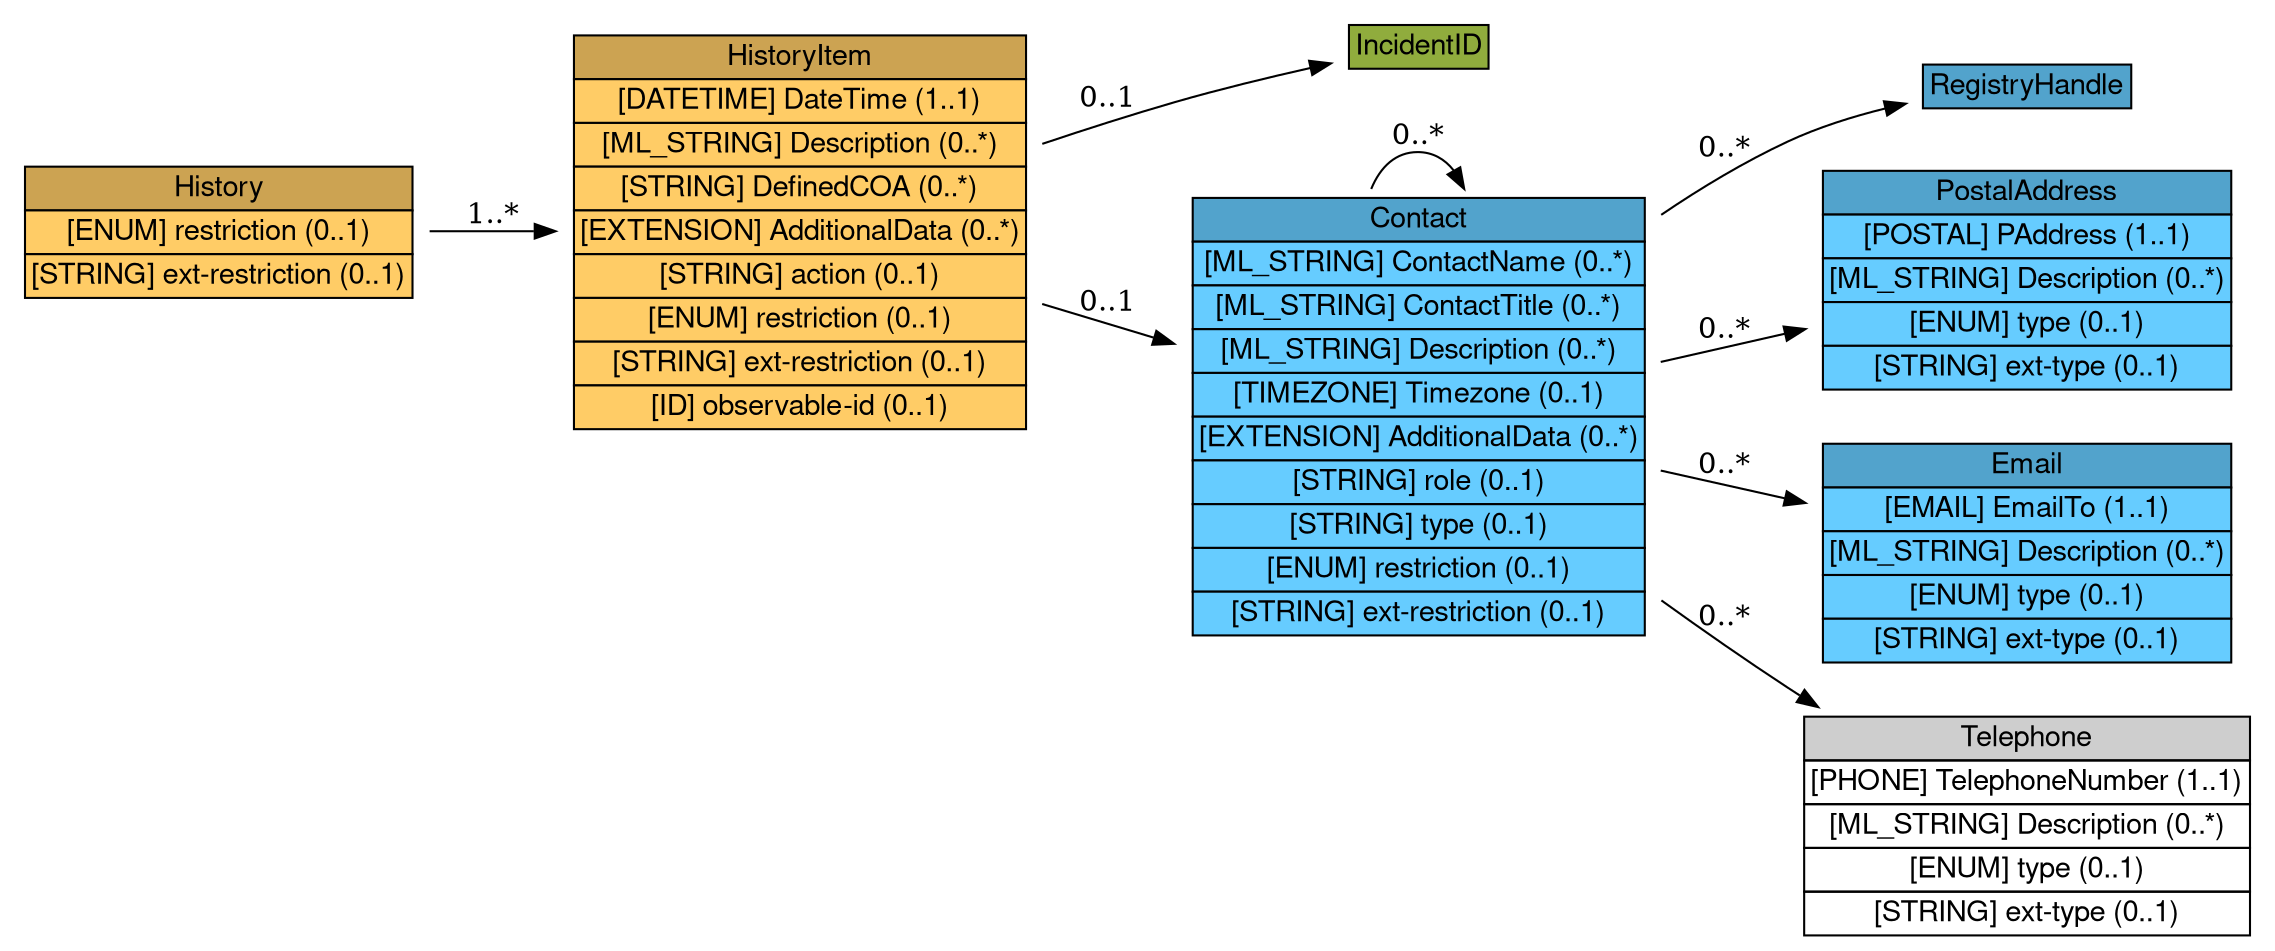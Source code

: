 digraph History {
	graph [bb="0,0,1071,448.5",
		rankdir=LR
	];
	node [label="\N"];
	History	 [height=0.98611,
		label=<<table BORDER="0" CELLBORDER="1" CELLSPACING="0"> <tr> <td BGCOLOR="#cca352" HREF="/idmef_parser/IODEFv2/History.html" TITLE="The History class is a log of the significant events or actions performed by the involved parties during the course of handling the incident. "><FONT FACE="Nimbus Sans L">History</FONT></td> </tr>" %<tr><td BGCOLOR="#FFCC66"  HREF="/idmef_parser/IODEFv2/History.html" TITLE="See Section 3.3.1."><FONT FACE="Nimbus Sans L">[ENUM] restriction (0..1)</FONT></td></tr>%<tr><td BGCOLOR="#FFCC66"  HREF="/idmef_parser/IODEFv2/History.html" TITLE="A means by which to extend the restriction attribute.  See Section 5.1.1."><FONT FACE="Nimbus Sans L">[STRING] ext-restriction (0..1)</FONT></td></tr>%</table>>,
		pos="100,341.5",
		shape=plaintext,
		width=2.7778];
	HistoryItem	 [height=2.7361,
		label=<<table BORDER="0" CELLBORDER="1" CELLSPACING="0"> <tr> <td BGCOLOR="#cca352" HREF="/idmef_parser/IODEFv2/HistoryItem.html" TITLE="The HistoryItem class is an entry in the History (Section 3.13) log that documents a particular action or event that occurred in the course of handling the incident. The details of the entry are a free-form text description, but each can be categorized with the type attribute. "><FONT FACE="Nimbus Sans L">HistoryItem</FONT></td> </tr>" %<tr><td BGCOLOR="#FFCC66"  HREF="/idmef_parser/IODEFv2/HistoryItem.html" TITLE="A timestamp of this entry in the history log."><FONT FACE="Nimbus Sans L">[DATETIME] DateTime (1..1)</FONT></td></tr>%<tr><td BGCOLOR="#FFCC66"  HREF="/idmef_parser/IODEFv2/HistoryItem.html" TITLE="A free-form text description of the action or event."><FONT FACE="Nimbus Sans L">[ML_STRING] Description (0..*)</FONT></td></tr>%<tr><td BGCOLOR="#FFCC66"  HREF="/idmef_parser/IODEFv2/HistoryItem.html" TITLE="An identifier meaningful to the sender and recipient of this document that references a course of action (COA).  This class MUST be present if the action attribute is set to &quot;defined-coa&quot;."><FONT FACE="Nimbus Sans L">[STRING] DefinedCOA (0..*)</FONT></td></tr>%<tr><td BGCOLOR="#FFCC66"  HREF="/idmef_parser/IODEFv2/HistoryItem.html" TITLE="A mechanism by which to extend the data model."><FONT FACE="Nimbus Sans L">[EXTENSION] AdditionalData (0..*)</FONT></td></tr>%<tr><td BGCOLOR="#FFCC66"  HREF="/idmef_parser/IODEFv2/HistoryItem.html" TITLE="A means by which to extend the action attribute.  See Section 5.1.1."><FONT FACE="Nimbus Sans L">[STRING] action (0..1)</FONT></td></tr>%<tr><td BGCOLOR="#FFCC66"  HREF="/idmef_parser/IODEFv2/HistoryItem.html" TITLE="See Section 3.3.1."><FONT FACE="Nimbus Sans L">[ENUM] restriction (0..1)</FONT></td></tr>%<tr><td BGCOLOR="#FFCC66"  HREF="/idmef_parser/IODEFv2/HistoryItem.html" TITLE="A means by which to extend the restriction attribute.  See Section 5.1.1."><FONT FACE="Nimbus Sans L">[STRING] ext-restriction (0..1)</FONT></td></tr>%<tr><td BGCOLOR="#FFCC66"  HREF="/idmef_parser/IODEFv2/HistoryItem.html" TITLE="See Section 3.3.2."><FONT FACE="Nimbus Sans L">[ID] observable-id (0..1)</FONT></td></tr>%</table>>,
		pos="375.5,341.5",
		shape=plaintext,
		width=3.2361];
	History -> HistoryItem	 [label="1..*",
		lp="229.5,349",
		pos="e,258.97,341.5 200.24,341.5 216.04,341.5 232.55,341.5 248.85,341.5"];
	IncidentID	 [height=0.5,
		label=<<table BORDER="0" CELLBORDER="1" CELLSPACING="0"> <tr> <td BGCOLOR="#90ac3d" HREF="/idmef_parser/IODEFv2/IncidentID.html" TITLE="The IncidentID class represents a tracking number that is unique in the context of the CSIRT. It serves as an identifier for an incident or a document identifier when sharing indicators. This identifier would serve as an index into a CSIRT&#39;s incident handling or knowledge management system. "><FONT FACE="Nimbus Sans L">IncidentID</FONT></td> </tr>" %</table>>,
		pos="667.5,430.5",
		shape=plaintext,
		width=1.1528];
	HistoryItem -> IncidentID	 [label="0..1",
		lp="521.5,405",
		pos="e,625.96,422.06 492.44,384.85 511.88,391.47 531.92,397.94 551,403.5 572.06,409.64 595.58,415.31 615.94,419.85"];
	Contact	 [height=3.0278,
		label=<<table BORDER="0" CELLBORDER="1" CELLSPACING="0"> <tr> <td BGCOLOR="#52a3cc" HREF="/idmef_parser/IODEFv2/Contact.html" TITLE="The Contact class describes contact information for organizations and personnel involved in the incident. This class allows for the naming of the involved party, specifying contact information for them, and identifying their role in the incident. "><FONT FACE="Nimbus Sans L">Contact</FONT></td> </tr>" %<tr><td BGCOLOR="#66CCFF"  HREF="/idmef_parser/IODEFv2/Contact.html" TITLE="The name of the contact.  The contact may either be an organization or a person.  The type attribute disambiguates the semantics."><FONT FACE="Nimbus Sans L">[ML_STRING] ContactName (0..*)</FONT></td></tr>%<tr><td BGCOLOR="#66CCFF"  HREF="/idmef_parser/IODEFv2/Contact.html" TITLE="The title for the individual named in the ContactName."><FONT FACE="Nimbus Sans L">[ML_STRING] ContactTitle (0..*)</FONT></td></tr>%<tr><td BGCOLOR="#66CCFF"  HREF="/idmef_parser/IODEFv2/Contact.html" TITLE="A free-form text description of the contact."><FONT FACE="Nimbus Sans L">[ML_STRING] Description (0..*)</FONT></td></tr>%<tr><td BGCOLOR="#66CCFF"  HREF="/idmef_parser/IODEFv2/Contact.html" TITLE="The timezone in which the contact resides."><FONT FACE="Nimbus Sans L">[TIMEZONE] Timezone (0..1)</FONT></td></tr>%<tr><td BGCOLOR="#66CCFF"  HREF="/idmef_parser/IODEFv2/Contact.html" TITLE="A mechanism by which to extend the data model."><FONT FACE="Nimbus Sans L">[EXTENSION] AdditionalData (0..*)</FONT></td></tr>%<tr><td BGCOLOR="#66CCFF"  HREF="/idmef_parser/IODEFv2/Contact.html" TITLE="A means by which to extend the role attribute. See Section 5.1.1."><FONT FACE="Nimbus Sans L">[STRING] role (0..1)</FONT></td></tr>%<tr><td BGCOLOR="#66CCFF"  HREF="/idmef_parser/IODEFv2/Contact.html" TITLE="A means by which to extend the type attribute. See Section 5.1.1."><FONT FACE="Nimbus Sans L">[STRING] type (0..1)</FONT></td></tr>%<tr><td BGCOLOR="#66CCFF"  HREF="/idmef_parser/IODEFv2/Contact.html" TITLE="See Section 3.3.1."><FONT FACE="Nimbus Sans L">[ENUM] restriction (0..1)</FONT></td></tr>%<tr><td BGCOLOR="#66CCFF"  HREF="/idmef_parser/IODEFv2/Contact.html" TITLE="A means by which to extend the restriction attribute.  See Section 5.1.1."><FONT FACE="Nimbus Sans L">[STRING] ext-restriction (0..1)</FONT></td></tr>%</table>>,
		pos="667.5,252.5",
		shape=plaintext,
		width=3.2361];
	HistoryItem -> Contact	 [label="0..1",
		lp="521.5,307",
		pos="e,550.54,288.15 492.17,305.94 508.08,301.09 524.49,296.09 540.57,291.19"];
	Contact -> Contact	 [label="0..*",
		lp="667.5,387",
		pos="e,689.82,361.79 645.18,361.79 649.65,372.62 657.09,379.5 667.5,379.5 674.66,379.5 680.41,376.25 684.76,370.69"];
	RegistryHandle	 [height=0.5,
		label=<<table BORDER="0" CELLBORDER="1" CELLSPACING="0"> <tr> <td BGCOLOR="#52a3cc" HREF="/idmef_parser/IODEFv2/RegistryHandle.html" TITLE="The RegistryHandle class represents a handle into an Internet registry or community-specific database. "><FONT FACE="Nimbus Sans L">RegistryHandle</FONT></td> </tr>" %</table>>,
		pos="957,411.5",
		shape=plaintext,
		width=1.5972];
	Contact -> RegistryHandle	 [label="0..*",
		lp="813.5,381",
		pos="e,899.49,402.7 784.13,350.39 803.03,363.19 822.98,375.11 843,384.5 857.42,391.27 873.7,396.42 889.33,400.32"];
	PostalAddress	 [height=1.5694,
		label=<<table BORDER="0" CELLBORDER="1" CELLSPACING="0"> <tr> <td BGCOLOR="#52a3cc" HREF="/idmef_parser/IODEFv2/PostalAddress.html" TITLE="The PostalAddress class specifies a postal address and associated annotation. "><FONT FACE="Nimbus Sans L">PostalAddress</FONT></td> </tr>" %<tr><td BGCOLOR="#66CCFF"  HREF="/idmef_parser/IODEFv2/PostalAddress.html" TITLE="A postal address."><FONT FACE="Nimbus Sans L">[POSTAL] PAddress (1..1)</FONT></td></tr>%<tr><td BGCOLOR="#66CCFF"  HREF="/idmef_parser/IODEFv2/PostalAddress.html" TITLE="A free-form text description of the address."><FONT FACE="Nimbus Sans L">[ML_STRING] Description (0..*)</FONT></td></tr>%<tr><td BGCOLOR="#66CCFF"  HREF="/idmef_parser/IODEFv2/PostalAddress.html" TITLE="Categorizes the type of address described in the PAddress class.  These values are maintained in the &quot;PostalAddress-type&quot; IANA registry per Section 10.2."><FONT FACE="Nimbus Sans L">[ENUM] type (0..1)</FONT></td></tr>%<tr><td BGCOLOR="#66CCFF"  HREF="/idmef_parser/IODEFv2/PostalAddress.html" TITLE="A means by which to extend the type attribute. See Section 5.1.1."><FONT FACE="Nimbus Sans L">[STRING] ext-type (0..1)</FONT></td></tr>%</table>>,
		pos="957,318.5",
		shape=plaintext,
		width=2.9444];
	Contact -> PostalAddress	 [label="0..*",
		lp="813.5,294",
		pos="e,850.86,294.3 784.42,279.15 803.04,283.4 822.3,287.79 840.9,292.03"];
	Email	 [height=1.5694,
		label=<<table BORDER="0" CELLBORDER="1" CELLSPACING="0"> <tr> <td BGCOLOR="#52a3cc" HREF="/idmef_parser/IODEFv2/Email.html" TITLE="The Email class specifies an email address and associated annotation. "><FONT FACE="Nimbus Sans L">Email</FONT></td> </tr>" %<tr><td BGCOLOR="#66CCFF"  HREF="/idmef_parser/IODEFv2/Email.html" TITLE="An email address."><FONT FACE="Nimbus Sans L">[EMAIL] EmailTo (1..1)</FONT></td></tr>%<tr><td BGCOLOR="#66CCFF"  HREF="/idmef_parser/IODEFv2/Email.html" TITLE="A free-form text description of the email address."><FONT FACE="Nimbus Sans L">[ML_STRING] Description (0..*)</FONT></td></tr>%<tr><td BGCOLOR="#66CCFF"  HREF="/idmef_parser/IODEFv2/Email.html" TITLE="Categorizes the type of email address described in the EmailTo class.  These values are maintained in the &quot;Email- type&quot; IANA registry per Section 10.2."><FONT FACE="Nimbus Sans L">[ENUM] type (0..1)</FONT></td></tr>%<tr><td BGCOLOR="#66CCFF"  HREF="/idmef_parser/IODEFv2/Email.html" TITLE="A means by which to extend the type attribute. See Section 5.1.1."><FONT FACE="Nimbus Sans L">[STRING] ext-type (0..1)</FONT></td></tr>%</table>>,
		pos="957,187.5",
		shape=plaintext,
		width=2.9444];
	Contact -> Email	 [label="0..*",
		lp="813.5,229",
		pos="e,850.86,211.33 784.42,226.25 803.04,222.07 822.3,217.74 840.9,213.57"];
	Telephone	 [height=1.5694,
		label=<<table BORDER="0" CELLBORDER="1" CELLSPACING="0"> <tr> <td BGCOLOR="#CECECE" HREF="/idmef_parser/IODEFv2/Telephone.html" TITLE="The Telephone class describes a telephone number and associated annotation. "><FONT FACE="Nimbus Sans L">Telephone</FONT></td> </tr>" %<tr><td  HREF="/idmef_parser/IODEFv2/Telephone.html" TITLE="A telephone number."><FONT FACE="Nimbus Sans L">[PHONE] TelephoneNumber (1..1)</FONT></td></tr>%<tr><td  HREF="/idmef_parser/IODEFv2/Telephone.html" TITLE="A free-form text description of the phone number."><FONT FACE="Nimbus Sans L">[ML_STRING] Description (0..*)</FONT></td></tr>%<tr><td  HREF="/idmef_parser/IODEFv2/Telephone.html" TITLE="Categorizes the type of telephone number described in the TelephoneNumber class.  These values are maintained in the &quot;Telephone-type&quot; IANA registry per Section 10.2."><FONT FACE="Nimbus Sans L">[ENUM] type (0..1)</FONT></td></tr>%<tr><td  HREF="/idmef_parser/IODEFv2/Telephone.html" TITLE="A means by which to extend the type attribute. See Section 5.1.1."><FONT FACE="Nimbus Sans L">[STRING] ext-type (0..1)</FONT></td></tr>%</table>>,
		pos="957,56.5",
		shape=plaintext,
		width=3.1667];
	Contact -> Telephone	 [label="0..*",
		lp="813.5,156",
		pos="e,857.72,113.07 784.2,163.23 803.58,149.23 823.67,135.2 843,122.5 844.94,121.22 846.91,119.95 848.9,118.67"];
}
